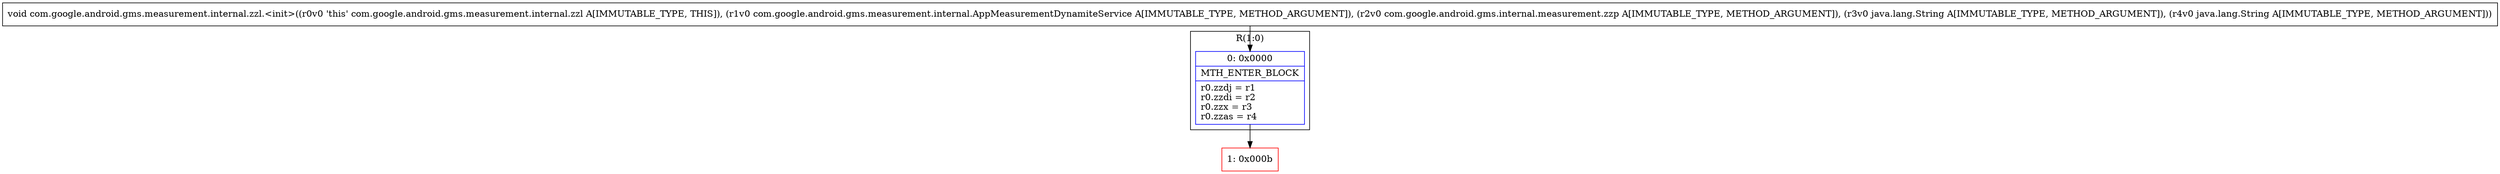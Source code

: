 digraph "CFG forcom.google.android.gms.measurement.internal.zzl.\<init\>(Lcom\/google\/android\/gms\/measurement\/internal\/AppMeasurementDynamiteService;Lcom\/google\/android\/gms\/internal\/measurement\/zzp;Ljava\/lang\/String;Ljava\/lang\/String;)V" {
subgraph cluster_Region_466597404 {
label = "R(1:0)";
node [shape=record,color=blue];
Node_0 [shape=record,label="{0\:\ 0x0000|MTH_ENTER_BLOCK\l|r0.zzdj = r1\lr0.zzdi = r2\lr0.zzx = r3\lr0.zzas = r4\l}"];
}
Node_1 [shape=record,color=red,label="{1\:\ 0x000b}"];
MethodNode[shape=record,label="{void com.google.android.gms.measurement.internal.zzl.\<init\>((r0v0 'this' com.google.android.gms.measurement.internal.zzl A[IMMUTABLE_TYPE, THIS]), (r1v0 com.google.android.gms.measurement.internal.AppMeasurementDynamiteService A[IMMUTABLE_TYPE, METHOD_ARGUMENT]), (r2v0 com.google.android.gms.internal.measurement.zzp A[IMMUTABLE_TYPE, METHOD_ARGUMENT]), (r3v0 java.lang.String A[IMMUTABLE_TYPE, METHOD_ARGUMENT]), (r4v0 java.lang.String A[IMMUTABLE_TYPE, METHOD_ARGUMENT])) }"];
MethodNode -> Node_0;
Node_0 -> Node_1;
}

